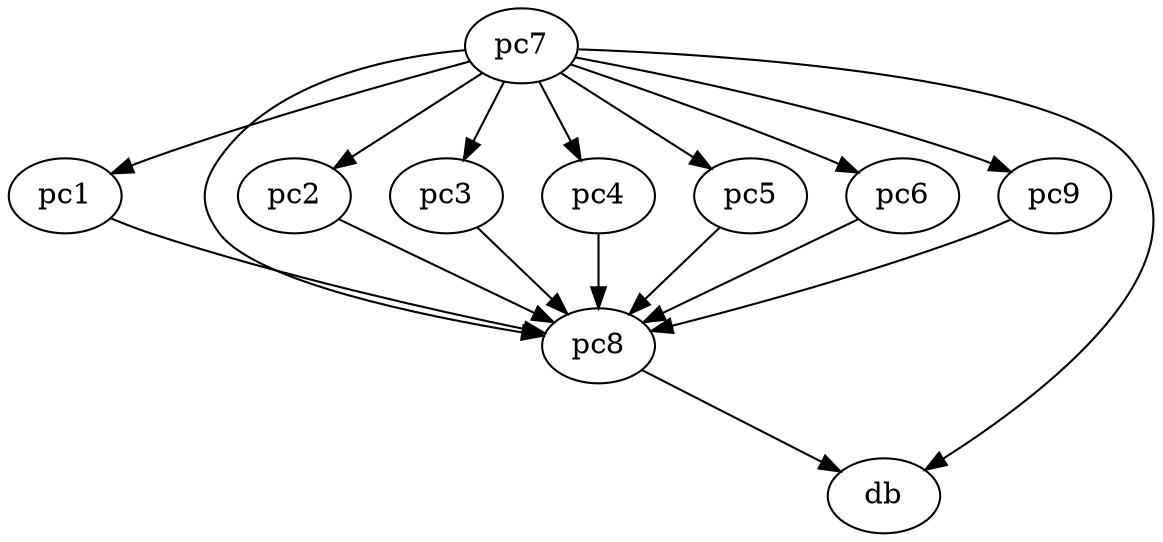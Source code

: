 digraph {
  pc1 -> pc8 [weight=1]
  pc2 -> pc8 [weight=1]
  pc3 -> pc8 [weight=1]
  pc4 -> pc8 [weight=1]
  pc5 -> pc8 [weight=1]
  pc6 -> pc8 [weight=2]
  pc7 -> pc8 [weight=2]
  pc9 -> pc8 [weight=1]

  pc8 -> db [weight=1]

  pc7 -> pc1 [weight=1]
  pc7 -> pc2 [weight=1]
  pc7 -> pc3 [weight=1]
  pc7 -> pc4 [weight=1]
  pc7 -> pc5 [weight=1]
  pc7 -> pc6 [weight=1]
  pc7 -> pc9 [weight=1]
  pc7 -> db [weight=1]
}
